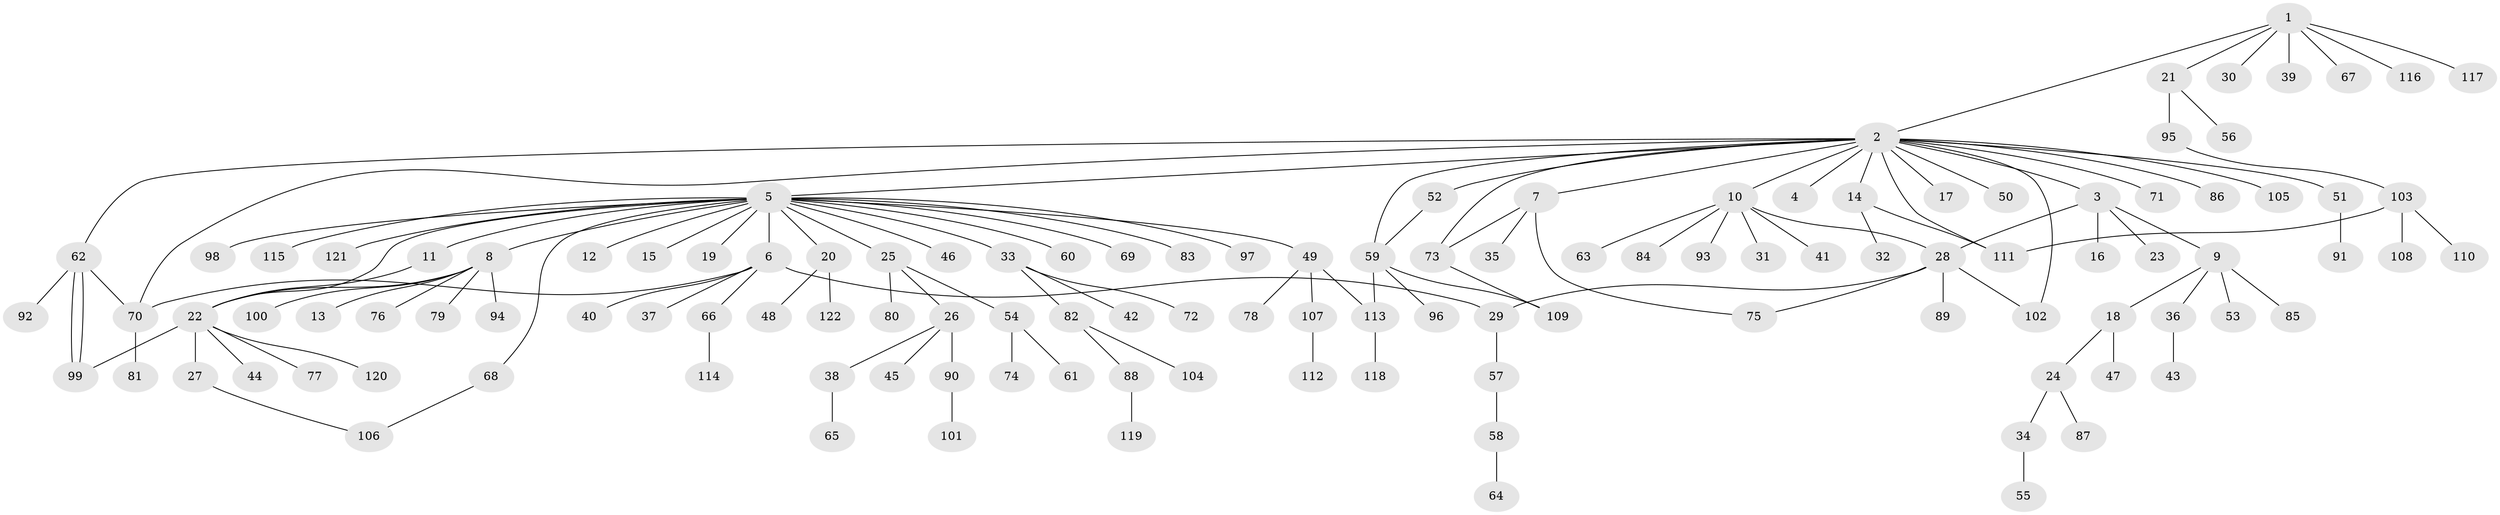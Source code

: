 // Generated by graph-tools (version 1.1) at 2025/11/02/27/25 16:11:12]
// undirected, 122 vertices, 138 edges
graph export_dot {
graph [start="1"]
  node [color=gray90,style=filled];
  1;
  2;
  3;
  4;
  5;
  6;
  7;
  8;
  9;
  10;
  11;
  12;
  13;
  14;
  15;
  16;
  17;
  18;
  19;
  20;
  21;
  22;
  23;
  24;
  25;
  26;
  27;
  28;
  29;
  30;
  31;
  32;
  33;
  34;
  35;
  36;
  37;
  38;
  39;
  40;
  41;
  42;
  43;
  44;
  45;
  46;
  47;
  48;
  49;
  50;
  51;
  52;
  53;
  54;
  55;
  56;
  57;
  58;
  59;
  60;
  61;
  62;
  63;
  64;
  65;
  66;
  67;
  68;
  69;
  70;
  71;
  72;
  73;
  74;
  75;
  76;
  77;
  78;
  79;
  80;
  81;
  82;
  83;
  84;
  85;
  86;
  87;
  88;
  89;
  90;
  91;
  92;
  93;
  94;
  95;
  96;
  97;
  98;
  99;
  100;
  101;
  102;
  103;
  104;
  105;
  106;
  107;
  108;
  109;
  110;
  111;
  112;
  113;
  114;
  115;
  116;
  117;
  118;
  119;
  120;
  121;
  122;
  1 -- 2;
  1 -- 21;
  1 -- 30;
  1 -- 39;
  1 -- 67;
  1 -- 116;
  1 -- 117;
  2 -- 3;
  2 -- 4;
  2 -- 5;
  2 -- 7;
  2 -- 10;
  2 -- 14;
  2 -- 17;
  2 -- 50;
  2 -- 51;
  2 -- 52;
  2 -- 59;
  2 -- 62;
  2 -- 70;
  2 -- 71;
  2 -- 73;
  2 -- 86;
  2 -- 102;
  2 -- 105;
  2 -- 111;
  3 -- 9;
  3 -- 16;
  3 -- 23;
  3 -- 28;
  5 -- 6;
  5 -- 8;
  5 -- 11;
  5 -- 12;
  5 -- 15;
  5 -- 19;
  5 -- 20;
  5 -- 22;
  5 -- 25;
  5 -- 33;
  5 -- 46;
  5 -- 49;
  5 -- 60;
  5 -- 68;
  5 -- 69;
  5 -- 83;
  5 -- 97;
  5 -- 98;
  5 -- 115;
  5 -- 121;
  6 -- 29;
  6 -- 37;
  6 -- 40;
  6 -- 66;
  6 -- 70;
  7 -- 35;
  7 -- 73;
  7 -- 75;
  8 -- 13;
  8 -- 22;
  8 -- 76;
  8 -- 79;
  8 -- 94;
  8 -- 100;
  9 -- 18;
  9 -- 36;
  9 -- 53;
  9 -- 85;
  10 -- 28;
  10 -- 31;
  10 -- 41;
  10 -- 63;
  10 -- 84;
  10 -- 93;
  11 -- 22;
  14 -- 32;
  14 -- 111;
  18 -- 24;
  18 -- 47;
  20 -- 48;
  20 -- 122;
  21 -- 56;
  21 -- 95;
  22 -- 27;
  22 -- 44;
  22 -- 77;
  22 -- 99;
  22 -- 120;
  24 -- 34;
  24 -- 87;
  25 -- 26;
  25 -- 54;
  25 -- 80;
  26 -- 38;
  26 -- 45;
  26 -- 90;
  27 -- 106;
  28 -- 29;
  28 -- 75;
  28 -- 89;
  28 -- 102;
  29 -- 57;
  33 -- 42;
  33 -- 72;
  33 -- 82;
  34 -- 55;
  36 -- 43;
  38 -- 65;
  49 -- 78;
  49 -- 107;
  49 -- 113;
  51 -- 91;
  52 -- 59;
  54 -- 61;
  54 -- 74;
  57 -- 58;
  58 -- 64;
  59 -- 96;
  59 -- 109;
  59 -- 113;
  62 -- 70;
  62 -- 92;
  62 -- 99;
  62 -- 99;
  66 -- 114;
  68 -- 106;
  70 -- 81;
  73 -- 109;
  82 -- 88;
  82 -- 104;
  88 -- 119;
  90 -- 101;
  95 -- 103;
  103 -- 108;
  103 -- 110;
  103 -- 111;
  107 -- 112;
  113 -- 118;
}
